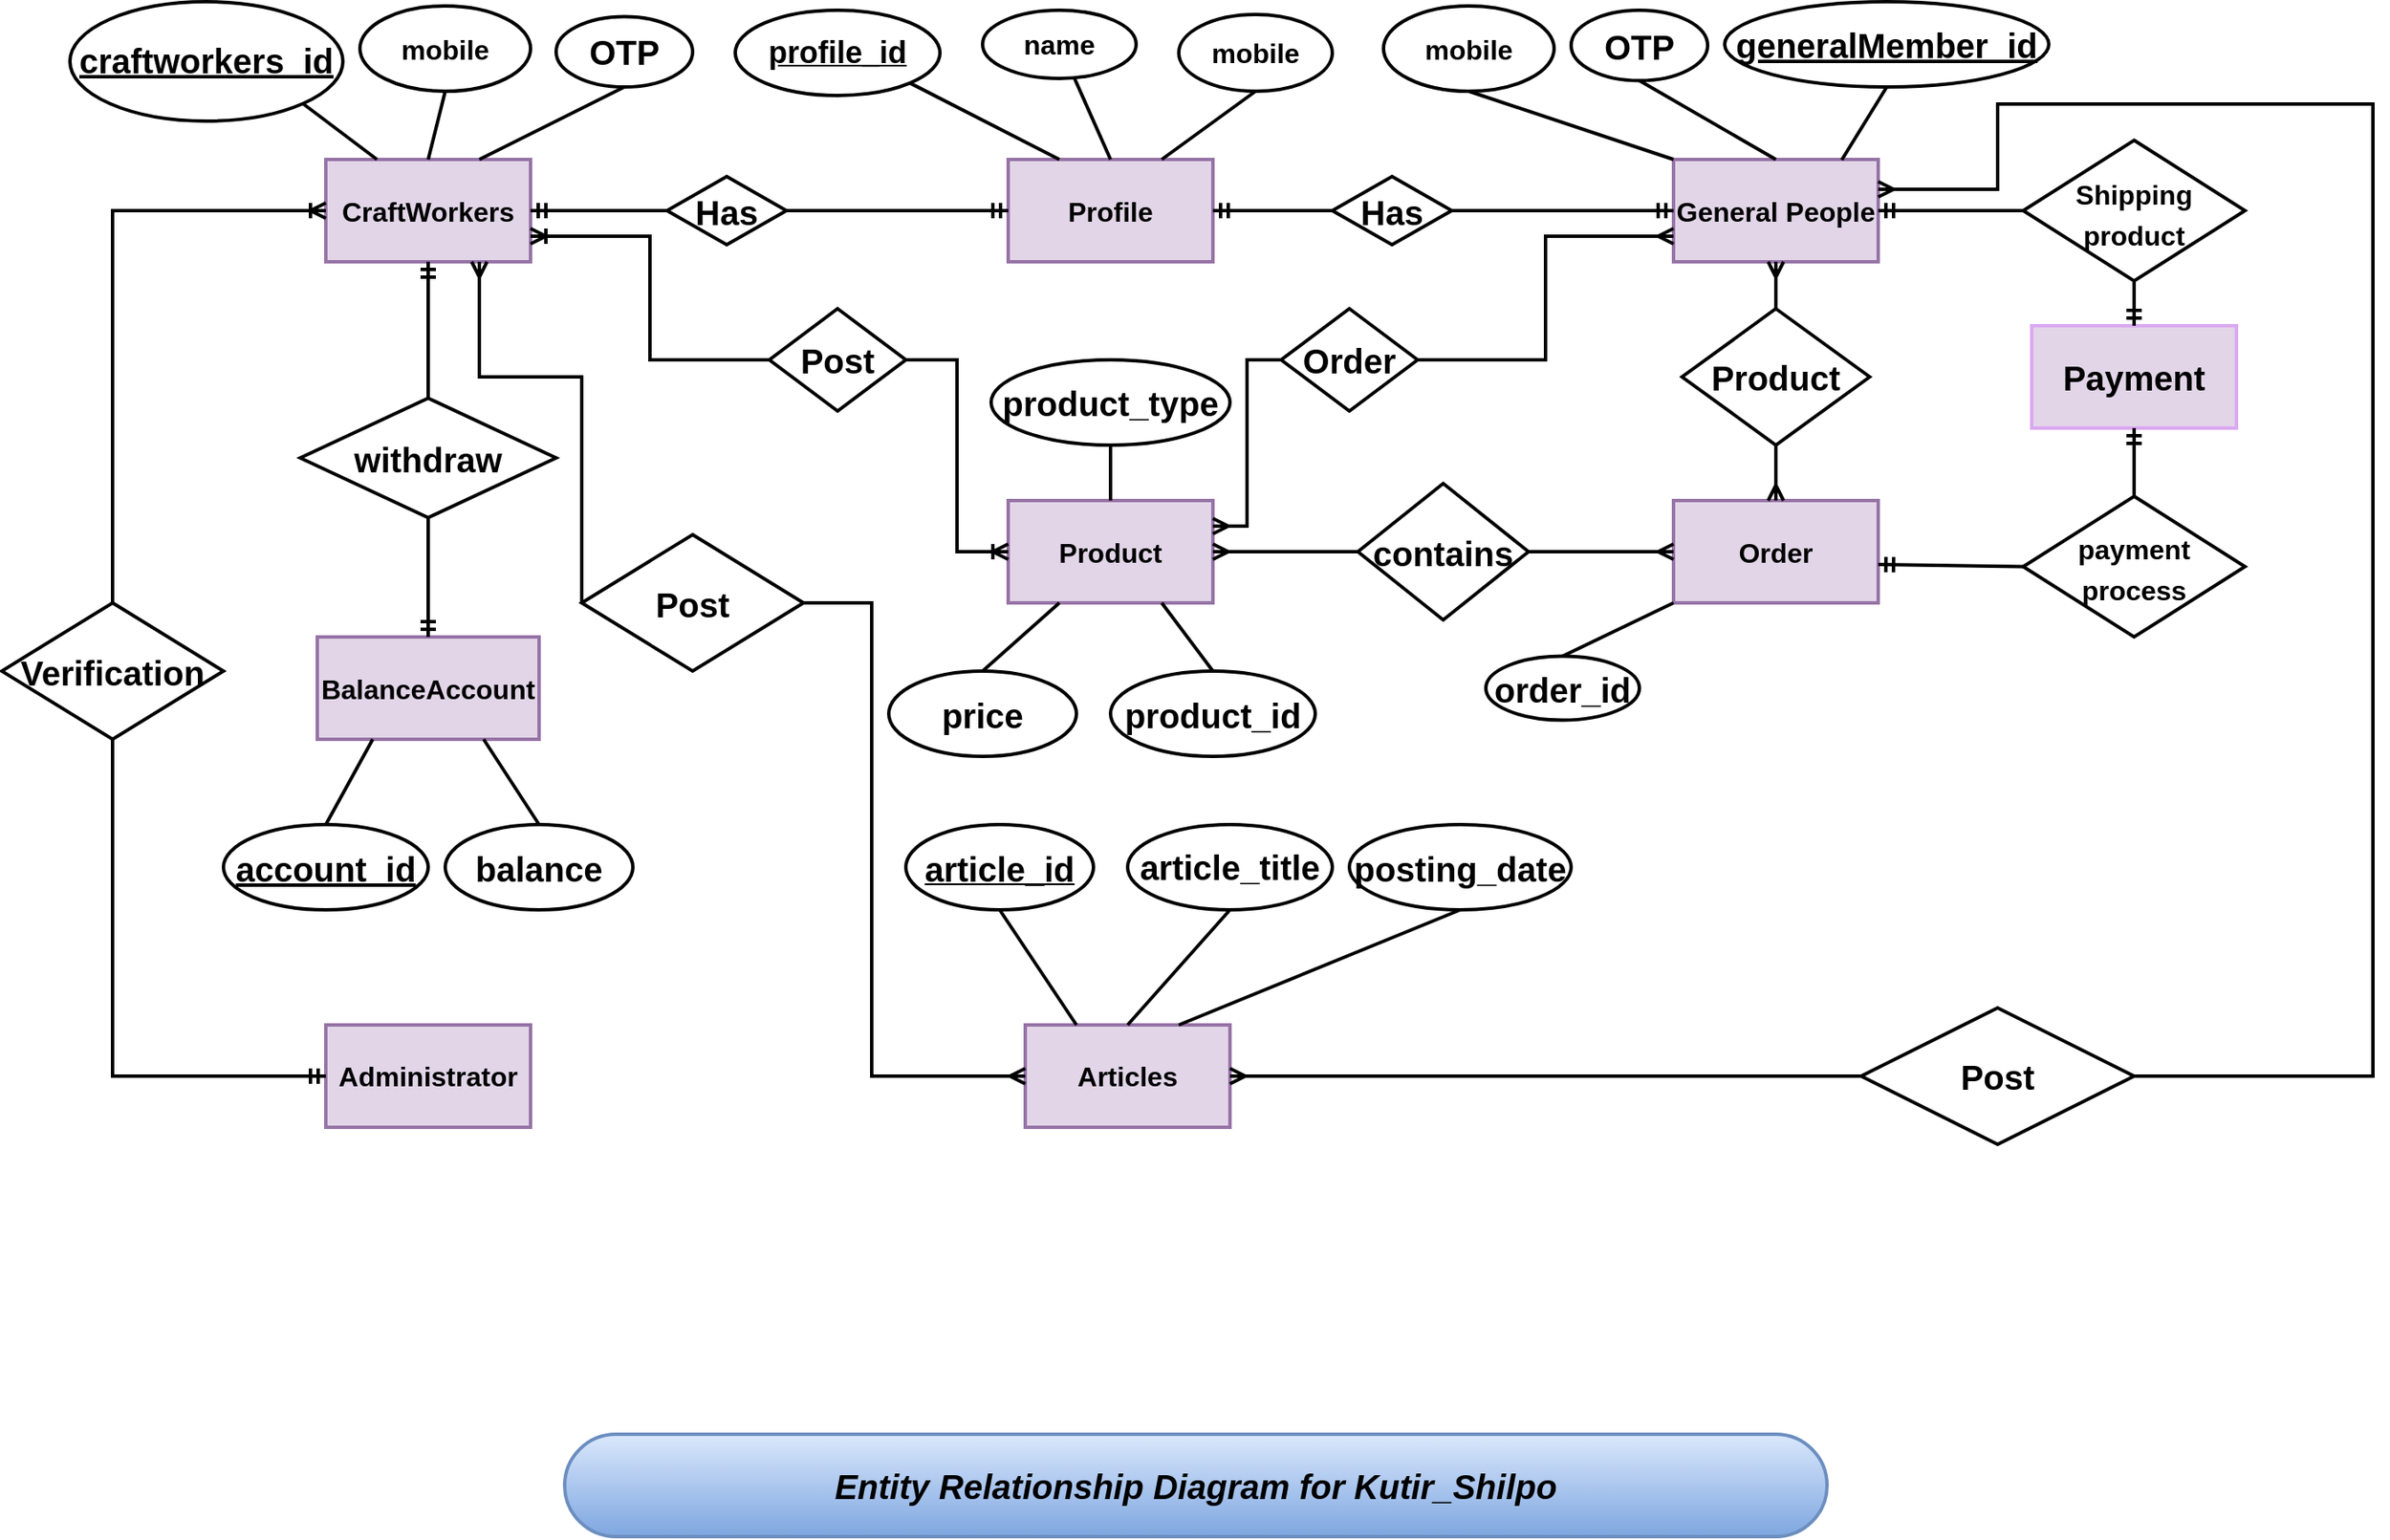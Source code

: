 <mxfile version="17.4.5" type="github">
  <diagram id="XiBJQZjM-zaAcR11aCcq" name="Page-1">
    <mxGraphModel dx="1730" dy="1153" grid="1" gridSize="10" guides="1" tooltips="1" connect="1" arrows="1" fold="1" page="1" pageScale="1" pageWidth="1700" pageHeight="1100" math="0" shadow="0">
      <root>
        <mxCell id="0" />
        <mxCell id="1" parent="0" />
        <mxCell id="1zGQ5D4SVl0kbezDFKv9-1" value="&lt;b&gt;&lt;font style=&quot;font-size: 16px&quot;&gt;CraftWorkers&lt;/font&gt;&lt;/b&gt;" style="rounded=0;whiteSpace=wrap;html=1;strokeWidth=2;fillColor=#e1d5e7;strokeColor=#9673a6;" parent="1" vertex="1">
          <mxGeometry x="340" y="262.5" width="120" height="60" as="geometry" />
        </mxCell>
        <mxCell id="1zGQ5D4SVl0kbezDFKv9-2" value="&lt;font style=&quot;font-size: 16px&quot;&gt;&lt;b&gt;&lt;font style=&quot;font-size: 16px&quot;&gt;Profile&lt;/font&gt;&lt;/b&gt;&lt;/font&gt;" style="rounded=0;whiteSpace=wrap;html=1;fontSize=16;strokeWidth=2;fillColor=#e1d5e7;strokeColor=#9673a6;" parent="1" vertex="1">
          <mxGeometry x="740" y="262.5" width="120" height="60" as="geometry" />
        </mxCell>
        <mxCell id="1zGQ5D4SVl0kbezDFKv9-3" value="&lt;b&gt;General People&lt;/b&gt;" style="rounded=0;whiteSpace=wrap;html=1;fontSize=16;strokeWidth=2;fillColor=#e1d5e7;strokeColor=#9673a6;" parent="1" vertex="1">
          <mxGeometry x="1130" y="262.5" width="120" height="60" as="geometry" />
        </mxCell>
        <mxCell id="1zGQ5D4SVl0kbezDFKv9-4" value="&lt;b&gt;Articles&lt;/b&gt;" style="rounded=0;whiteSpace=wrap;html=1;fontSize=16;strokeWidth=2;fillColor=#e1d5e7;strokeColor=#9673a6;" parent="1" vertex="1">
          <mxGeometry x="750" y="770" width="120" height="60" as="geometry" />
        </mxCell>
        <mxCell id="1zGQ5D4SVl0kbezDFKv9-5" value="&lt;b&gt;Product&lt;/b&gt;" style="rounded=0;whiteSpace=wrap;html=1;fontSize=16;strokeWidth=2;fillColor=#e1d5e7;strokeColor=#9673a6;" parent="1" vertex="1">
          <mxGeometry x="740" y="462.5" width="120" height="60" as="geometry" />
        </mxCell>
        <mxCell id="1zGQ5D4SVl0kbezDFKv9-6" value="&lt;b&gt;BalanceAccount&lt;/b&gt;" style="rounded=0;whiteSpace=wrap;html=1;fontSize=16;strokeWidth=2;fillColor=#e1d5e7;strokeColor=#9673a6;" parent="1" vertex="1">
          <mxGeometry x="335" y="542.5" width="130" height="60" as="geometry" />
        </mxCell>
        <mxCell id="1zGQ5D4SVl0kbezDFKv9-7" value="&lt;b&gt;Order&lt;/b&gt;" style="rounded=0;whiteSpace=wrap;html=1;fontSize=16;strokeWidth=2;fillColor=#e1d5e7;strokeColor=#9673a6;" parent="1" vertex="1">
          <mxGeometry x="1130" y="462.5" width="120" height="60" as="geometry" />
        </mxCell>
        <mxCell id="9IpEyqhvjyuEZdurMeZ2-1" value="&lt;b&gt;Administrator&lt;/b&gt;" style="rounded=0;whiteSpace=wrap;html=1;fontSize=16;strokeWidth=2;fillColor=#e1d5e7;strokeColor=#9673a6;" vertex="1" parent="1">
          <mxGeometry x="340" y="770" width="120" height="60" as="geometry" />
        </mxCell>
        <mxCell id="9IpEyqhvjyuEZdurMeZ2-2" value="&lt;b&gt;name&lt;/b&gt;" style="ellipse;whiteSpace=wrap;html=1;fontSize=16;strokeWidth=2;" vertex="1" parent="1">
          <mxGeometry x="725" y="175" width="90" height="40" as="geometry" />
        </mxCell>
        <mxCell id="9IpEyqhvjyuEZdurMeZ2-3" value="&lt;b&gt;mobile&lt;/b&gt;" style="ellipse;whiteSpace=wrap;html=1;fontSize=16;strokeWidth=2;" vertex="1" parent="1">
          <mxGeometry x="840" y="177.5" width="90" height="45" as="geometry" />
        </mxCell>
        <mxCell id="9IpEyqhvjyuEZdurMeZ2-4" value="&lt;font style=&quot;font-size: 18px&quot;&gt;&lt;u&gt;&lt;b&gt;profile_id&lt;/b&gt;&lt;/u&gt;&lt;/font&gt;" style="ellipse;whiteSpace=wrap;html=1;fontSize=16;strokeWidth=2;" vertex="1" parent="1">
          <mxGeometry x="580" y="175" width="120" height="50" as="geometry" />
        </mxCell>
        <mxCell id="9IpEyqhvjyuEZdurMeZ2-5" value="" style="endArrow=none;html=1;rounded=0;fontSize=18;exitX=0.25;exitY=0;exitDx=0;exitDy=0;entryX=1;entryY=1;entryDx=0;entryDy=0;strokeWidth=2;" edge="1" parent="1" source="1zGQ5D4SVl0kbezDFKv9-2" target="9IpEyqhvjyuEZdurMeZ2-4">
          <mxGeometry width="50" height="50" relative="1" as="geometry">
            <mxPoint x="710" y="512.5" as="sourcePoint" />
            <mxPoint x="760" y="462.5" as="targetPoint" />
          </mxGeometry>
        </mxCell>
        <mxCell id="9IpEyqhvjyuEZdurMeZ2-6" value="" style="endArrow=none;html=1;rounded=0;fontSize=18;exitX=0.5;exitY=0;exitDx=0;exitDy=0;strokeWidth=2;" edge="1" parent="1" source="1zGQ5D4SVl0kbezDFKv9-2" target="9IpEyqhvjyuEZdurMeZ2-2">
          <mxGeometry width="50" height="50" relative="1" as="geometry">
            <mxPoint x="710" y="512.5" as="sourcePoint" />
            <mxPoint x="760" y="462.5" as="targetPoint" />
          </mxGeometry>
        </mxCell>
        <mxCell id="9IpEyqhvjyuEZdurMeZ2-7" value="" style="endArrow=none;html=1;rounded=0;fontSize=18;entryX=0.5;entryY=1;entryDx=0;entryDy=0;exitX=0.75;exitY=0;exitDx=0;exitDy=0;strokeWidth=2;" edge="1" parent="1" source="1zGQ5D4SVl0kbezDFKv9-2" target="9IpEyqhvjyuEZdurMeZ2-3">
          <mxGeometry width="50" height="50" relative="1" as="geometry">
            <mxPoint x="710" y="512.5" as="sourcePoint" />
            <mxPoint x="760" y="462.5" as="targetPoint" />
          </mxGeometry>
        </mxCell>
        <mxCell id="9IpEyqhvjyuEZdurMeZ2-8" value="&lt;font style=&quot;font-size: 20px&quot;&gt;&lt;u&gt;&lt;b&gt;craftworkers_id&lt;/b&gt;&lt;/u&gt;&lt;/font&gt;" style="ellipse;whiteSpace=wrap;html=1;fontSize=18;strokeWidth=2;" vertex="1" parent="1">
          <mxGeometry x="190" y="170" width="160" height="70" as="geometry" />
        </mxCell>
        <mxCell id="9IpEyqhvjyuEZdurMeZ2-9" value="&lt;b&gt;mobile&lt;/b&gt;" style="ellipse;whiteSpace=wrap;html=1;fontSize=16;strokeWidth=2;" vertex="1" parent="1">
          <mxGeometry x="360" y="172.5" width="100" height="50" as="geometry" />
        </mxCell>
        <mxCell id="9IpEyqhvjyuEZdurMeZ2-11" value="" style="endArrow=none;html=1;rounded=0;fontSize=19;exitX=1;exitY=1;exitDx=0;exitDy=0;entryX=0.25;entryY=0;entryDx=0;entryDy=0;strokeWidth=2;" edge="1" parent="1" source="9IpEyqhvjyuEZdurMeZ2-8" target="1zGQ5D4SVl0kbezDFKv9-1">
          <mxGeometry width="50" height="50" relative="1" as="geometry">
            <mxPoint x="470" y="342.5" as="sourcePoint" />
            <mxPoint x="520" y="292.5" as="targetPoint" />
          </mxGeometry>
        </mxCell>
        <mxCell id="9IpEyqhvjyuEZdurMeZ2-12" value="" style="endArrow=none;html=1;rounded=0;fontSize=19;entryX=0.5;entryY=1;entryDx=0;entryDy=0;exitX=0.5;exitY=0;exitDx=0;exitDy=0;strokeWidth=2;" edge="1" parent="1" source="1zGQ5D4SVl0kbezDFKv9-1" target="9IpEyqhvjyuEZdurMeZ2-9">
          <mxGeometry width="50" height="50" relative="1" as="geometry">
            <mxPoint x="470" y="342.5" as="sourcePoint" />
            <mxPoint x="520" y="292.5" as="targetPoint" />
          </mxGeometry>
        </mxCell>
        <mxCell id="9IpEyqhvjyuEZdurMeZ2-13" value="&lt;u&gt;&lt;b&gt;generalMember_id&lt;/b&gt;&lt;/u&gt;" style="ellipse;whiteSpace=wrap;html=1;fontSize=20;strokeWidth=2;" vertex="1" parent="1">
          <mxGeometry x="1160" y="170" width="190" height="50" as="geometry" />
        </mxCell>
        <mxCell id="9IpEyqhvjyuEZdurMeZ2-14" value="" style="endArrow=none;html=1;rounded=0;fontSize=20;entryX=0.822;entryY=0.004;entryDx=0;entryDy=0;exitX=0.5;exitY=1;exitDx=0;exitDy=0;strokeWidth=2;entryPerimeter=0;" edge="1" parent="1" source="9IpEyqhvjyuEZdurMeZ2-13" target="1zGQ5D4SVl0kbezDFKv9-3">
          <mxGeometry width="50" height="50" relative="1" as="geometry">
            <mxPoint x="370" y="362.5" as="sourcePoint" />
            <mxPoint x="420" y="312.5" as="targetPoint" />
          </mxGeometry>
        </mxCell>
        <mxCell id="9IpEyqhvjyuEZdurMeZ2-15" value="&lt;b&gt;mobile&lt;/b&gt;" style="ellipse;whiteSpace=wrap;html=1;fontSize=16;strokeWidth=2;" vertex="1" parent="1">
          <mxGeometry x="960" y="172.5" width="100" height="50" as="geometry" />
        </mxCell>
        <mxCell id="9IpEyqhvjyuEZdurMeZ2-16" value="" style="endArrow=none;html=1;rounded=0;fontSize=20;exitX=0.5;exitY=1;exitDx=0;exitDy=0;entryX=0;entryY=0;entryDx=0;entryDy=0;strokeWidth=2;" edge="1" parent="1" source="9IpEyqhvjyuEZdurMeZ2-15" target="1zGQ5D4SVl0kbezDFKv9-3">
          <mxGeometry width="50" height="50" relative="1" as="geometry">
            <mxPoint x="370" y="362.5" as="sourcePoint" />
            <mxPoint x="420" y="312.5" as="targetPoint" />
          </mxGeometry>
        </mxCell>
        <mxCell id="9IpEyqhvjyuEZdurMeZ2-25" value="&lt;u&gt;&lt;b&gt;account_id&lt;/b&gt;&lt;/u&gt;" style="ellipse;whiteSpace=wrap;html=1;fontSize=20;strokeWidth=2;" vertex="1" parent="1">
          <mxGeometry x="280" y="652.5" width="120" height="50" as="geometry" />
        </mxCell>
        <mxCell id="9IpEyqhvjyuEZdurMeZ2-26" value="&lt;b&gt;balance&lt;/b&gt;" style="ellipse;whiteSpace=wrap;html=1;fontSize=20;strokeWidth=2;" vertex="1" parent="1">
          <mxGeometry x="410" y="652.5" width="110" height="50" as="geometry" />
        </mxCell>
        <mxCell id="9IpEyqhvjyuEZdurMeZ2-27" value="" style="endArrow=none;html=1;rounded=0;fontSize=20;entryX=0.25;entryY=1;entryDx=0;entryDy=0;exitX=0.5;exitY=0;exitDx=0;exitDy=0;strokeWidth=2;" edge="1" parent="1" source="9IpEyqhvjyuEZdurMeZ2-25" target="1zGQ5D4SVl0kbezDFKv9-6">
          <mxGeometry width="50" height="50" relative="1" as="geometry">
            <mxPoint x="570" y="562.5" as="sourcePoint" />
            <mxPoint x="620" y="512.5" as="targetPoint" />
          </mxGeometry>
        </mxCell>
        <mxCell id="9IpEyqhvjyuEZdurMeZ2-28" value="" style="endArrow=none;html=1;rounded=0;fontSize=20;entryX=0.75;entryY=1;entryDx=0;entryDy=0;exitX=0.5;exitY=0;exitDx=0;exitDy=0;strokeWidth=2;" edge="1" parent="1" source="9IpEyqhvjyuEZdurMeZ2-26" target="1zGQ5D4SVl0kbezDFKv9-6">
          <mxGeometry width="50" height="50" relative="1" as="geometry">
            <mxPoint x="570" y="562.5" as="sourcePoint" />
            <mxPoint x="620" y="512.5" as="targetPoint" />
          </mxGeometry>
        </mxCell>
        <mxCell id="9IpEyqhvjyuEZdurMeZ2-30" value="" style="edgeStyle=entityRelationEdgeStyle;fontSize=12;html=1;endArrow=ERmandOne;startArrow=none;rounded=0;exitX=1;exitY=0.5;exitDx=0;exitDy=0;entryX=0;entryY=0.5;entryDx=0;entryDy=0;strokeWidth=2;" edge="1" parent="1" source="9IpEyqhvjyuEZdurMeZ2-17" target="1zGQ5D4SVl0kbezDFKv9-2">
          <mxGeometry width="100" height="100" relative="1" as="geometry">
            <mxPoint x="540" y="582.5" as="sourcePoint" />
            <mxPoint x="640" y="482.5" as="targetPoint" />
          </mxGeometry>
        </mxCell>
        <mxCell id="9IpEyqhvjyuEZdurMeZ2-17" value="&lt;b&gt;Has&lt;/b&gt;" style="rhombus;whiteSpace=wrap;html=1;fontSize=20;strokeWidth=2;" vertex="1" parent="1">
          <mxGeometry x="540" y="272.5" width="70" height="40" as="geometry" />
        </mxCell>
        <mxCell id="9IpEyqhvjyuEZdurMeZ2-32" value="" style="edgeStyle=entityRelationEdgeStyle;fontSize=12;html=1;endArrow=none;startArrow=ERmandOne;rounded=0;exitX=1;exitY=0.5;exitDx=0;exitDy=0;entryX=0;entryY=0.5;entryDx=0;entryDy=0;strokeWidth=2;" edge="1" parent="1" source="1zGQ5D4SVl0kbezDFKv9-1" target="9IpEyqhvjyuEZdurMeZ2-17">
          <mxGeometry width="100" height="100" relative="1" as="geometry">
            <mxPoint x="460" y="292.5" as="sourcePoint" />
            <mxPoint x="680" y="292.5" as="targetPoint" />
          </mxGeometry>
        </mxCell>
        <mxCell id="9IpEyqhvjyuEZdurMeZ2-33" value="" style="edgeStyle=entityRelationEdgeStyle;fontSize=12;html=1;endArrow=ERmandOne;startArrow=none;rounded=0;exitX=1;exitY=0.5;exitDx=0;exitDy=0;entryX=0;entryY=0.5;entryDx=0;entryDy=0;strokeWidth=2;" edge="1" parent="1" source="9IpEyqhvjyuEZdurMeZ2-18" target="1zGQ5D4SVl0kbezDFKv9-3">
          <mxGeometry width="100" height="100" relative="1" as="geometry">
            <mxPoint x="540" y="582.5" as="sourcePoint" />
            <mxPoint x="640" y="482.5" as="targetPoint" />
          </mxGeometry>
        </mxCell>
        <mxCell id="9IpEyqhvjyuEZdurMeZ2-18" value="&lt;b&gt;Has&lt;/b&gt;" style="rhombus;whiteSpace=wrap;html=1;fontSize=20;strokeWidth=2;" vertex="1" parent="1">
          <mxGeometry x="930" y="272.5" width="70" height="40" as="geometry" />
        </mxCell>
        <mxCell id="9IpEyqhvjyuEZdurMeZ2-34" value="" style="edgeStyle=entityRelationEdgeStyle;fontSize=12;html=1;endArrow=none;startArrow=ERmandOne;rounded=0;exitX=1;exitY=0.5;exitDx=0;exitDy=0;entryX=0;entryY=0.5;entryDx=0;entryDy=0;strokeWidth=2;" edge="1" parent="1" source="1zGQ5D4SVl0kbezDFKv9-2" target="9IpEyqhvjyuEZdurMeZ2-18">
          <mxGeometry width="100" height="100" relative="1" as="geometry">
            <mxPoint x="800" y="292.5" as="sourcePoint" />
            <mxPoint x="1050" y="292.5" as="targetPoint" />
          </mxGeometry>
        </mxCell>
        <mxCell id="9IpEyqhvjyuEZdurMeZ2-35" value="" style="fontSize=12;html=1;endArrow=ERmandOne;startArrow=none;rounded=0;entryX=0.5;entryY=1;entryDx=0;entryDy=0;exitX=0.5;exitY=0;exitDx=0;exitDy=0;strokeWidth=2;" edge="1" parent="1" source="9IpEyqhvjyuEZdurMeZ2-29" target="1zGQ5D4SVl0kbezDFKv9-1">
          <mxGeometry width="100" height="100" relative="1" as="geometry">
            <mxPoint x="570" y="572.5" as="sourcePoint" />
            <mxPoint x="600" y="392.5" as="targetPoint" />
          </mxGeometry>
        </mxCell>
        <mxCell id="9IpEyqhvjyuEZdurMeZ2-29" value="&lt;b&gt;withdraw&lt;/b&gt;" style="rhombus;whiteSpace=wrap;html=1;fontSize=20;strokeWidth=2;" vertex="1" parent="1">
          <mxGeometry x="325" y="402.5" width="150" height="70" as="geometry" />
        </mxCell>
        <mxCell id="9IpEyqhvjyuEZdurMeZ2-37" value="" style="fontSize=12;html=1;endArrow=none;startArrow=ERmandOne;rounded=0;entryX=0.5;entryY=1;entryDx=0;entryDy=0;exitX=0.5;exitY=0;exitDx=0;exitDy=0;strokeWidth=2;" edge="1" parent="1" source="1zGQ5D4SVl0kbezDFKv9-6" target="9IpEyqhvjyuEZdurMeZ2-29">
          <mxGeometry width="100" height="100" relative="1" as="geometry">
            <mxPoint x="400" y="462.5" as="sourcePoint" />
            <mxPoint x="400" y="322.5" as="targetPoint" />
          </mxGeometry>
        </mxCell>
        <mxCell id="9IpEyqhvjyuEZdurMeZ2-38" value="&lt;b&gt;product_id&lt;/b&gt;" style="ellipse;whiteSpace=wrap;html=1;fontSize=20;strokeWidth=2;" vertex="1" parent="1">
          <mxGeometry x="800" y="562.5" width="120" height="50" as="geometry" />
        </mxCell>
        <mxCell id="9IpEyqhvjyuEZdurMeZ2-39" value="&lt;b&gt;product_type&lt;/b&gt;" style="ellipse;whiteSpace=wrap;html=1;fontSize=20;strokeWidth=2;" vertex="1" parent="1">
          <mxGeometry x="730" y="380" width="140" height="50" as="geometry" />
        </mxCell>
        <mxCell id="9IpEyqhvjyuEZdurMeZ2-41" value="" style="endArrow=none;html=1;rounded=0;fontSize=20;strokeWidth=2;entryX=0.5;entryY=1;entryDx=0;entryDy=0;exitX=0.5;exitY=0;exitDx=0;exitDy=0;" edge="1" parent="1" source="1zGQ5D4SVl0kbezDFKv9-5" target="9IpEyqhvjyuEZdurMeZ2-39">
          <mxGeometry width="50" height="50" relative="1" as="geometry">
            <mxPoint x="620" y="462.5" as="sourcePoint" />
            <mxPoint x="670" y="412.5" as="targetPoint" />
          </mxGeometry>
        </mxCell>
        <mxCell id="9IpEyqhvjyuEZdurMeZ2-43" value="" style="endArrow=none;html=1;rounded=0;fontSize=20;strokeWidth=2;exitX=0.5;exitY=0;exitDx=0;exitDy=0;entryX=0.75;entryY=1;entryDx=0;entryDy=0;" edge="1" parent="1" source="9IpEyqhvjyuEZdurMeZ2-38" target="1zGQ5D4SVl0kbezDFKv9-5">
          <mxGeometry width="50" height="50" relative="1" as="geometry">
            <mxPoint x="780" y="602.5" as="sourcePoint" />
            <mxPoint x="830" y="552.5" as="targetPoint" />
          </mxGeometry>
        </mxCell>
        <mxCell id="9IpEyqhvjyuEZdurMeZ2-52" value="" style="edgeStyle=orthogonalEdgeStyle;fontSize=12;html=1;endArrow=ERoneToMany;startArrow=none;rounded=0;strokeWidth=2;entryX=1;entryY=0.75;entryDx=0;entryDy=0;exitX=0;exitY=0.5;exitDx=0;exitDy=0;" edge="1" parent="1" source="9IpEyqhvjyuEZdurMeZ2-49" target="1zGQ5D4SVl0kbezDFKv9-1">
          <mxGeometry width="100" height="100" relative="1" as="geometry">
            <mxPoint x="790" y="582.5" as="sourcePoint" />
            <mxPoint x="890" y="482.5" as="targetPoint" />
          </mxGeometry>
        </mxCell>
        <mxCell id="9IpEyqhvjyuEZdurMeZ2-49" value="&lt;b&gt;Post&lt;/b&gt;" style="rhombus;whiteSpace=wrap;html=1;fontSize=20;strokeWidth=2;" vertex="1" parent="1">
          <mxGeometry x="600" y="350" width="80" height="60" as="geometry" />
        </mxCell>
        <mxCell id="9IpEyqhvjyuEZdurMeZ2-53" value="" style="edgeStyle=orthogonalEdgeStyle;fontSize=12;html=1;endArrow=none;startArrow=ERoneToMany;rounded=0;strokeWidth=2;entryX=1;entryY=0.5;entryDx=0;entryDy=0;exitX=0;exitY=0.5;exitDx=0;exitDy=0;" edge="1" parent="1" source="1zGQ5D4SVl0kbezDFKv9-5" target="9IpEyqhvjyuEZdurMeZ2-49">
          <mxGeometry width="100" height="100" relative="1" as="geometry">
            <mxPoint x="740" y="552.5" as="sourcePoint" />
            <mxPoint x="460" y="307.5" as="targetPoint" />
          </mxGeometry>
        </mxCell>
        <mxCell id="9IpEyqhvjyuEZdurMeZ2-54" value="&lt;b&gt;price&lt;/b&gt;" style="ellipse;whiteSpace=wrap;html=1;fontSize=20;strokeWidth=2;" vertex="1" parent="1">
          <mxGeometry x="670" y="562.5" width="110" height="50" as="geometry" />
        </mxCell>
        <mxCell id="9IpEyqhvjyuEZdurMeZ2-55" value="" style="endArrow=none;html=1;rounded=0;fontSize=20;strokeWidth=2;entryX=0.25;entryY=1;entryDx=0;entryDy=0;exitX=0.5;exitY=0;exitDx=0;exitDy=0;" edge="1" parent="1" source="9IpEyqhvjyuEZdurMeZ2-54" target="1zGQ5D4SVl0kbezDFKv9-5">
          <mxGeometry width="50" height="50" relative="1" as="geometry">
            <mxPoint x="820" y="562.5" as="sourcePoint" />
            <mxPoint x="870" y="512.5" as="targetPoint" />
          </mxGeometry>
        </mxCell>
        <mxCell id="9IpEyqhvjyuEZdurMeZ2-60" value="" style="edgeStyle=orthogonalEdgeStyle;fontSize=12;html=1;endArrow=ERmany;startArrow=none;rounded=0;strokeWidth=2;exitX=1;exitY=0.5;exitDx=0;exitDy=0;entryX=0;entryY=0.75;entryDx=0;entryDy=0;" edge="1" parent="1" source="9IpEyqhvjyuEZdurMeZ2-57" target="1zGQ5D4SVl0kbezDFKv9-3">
          <mxGeometry width="100" height="100" relative="1" as="geometry">
            <mxPoint x="680" y="542.5" as="sourcePoint" />
            <mxPoint x="780" y="442.5" as="targetPoint" />
          </mxGeometry>
        </mxCell>
        <mxCell id="9IpEyqhvjyuEZdurMeZ2-57" value="&lt;b&gt;Order&lt;/b&gt;" style="rhombus;whiteSpace=wrap;html=1;fontSize=20;strokeWidth=2;" vertex="1" parent="1">
          <mxGeometry x="900" y="350" width="80" height="60" as="geometry" />
        </mxCell>
        <mxCell id="9IpEyqhvjyuEZdurMeZ2-62" value="" style="edgeStyle=orthogonalEdgeStyle;fontSize=12;html=1;endArrow=none;startArrow=ERmany;rounded=0;strokeWidth=2;exitX=1;exitY=0.25;exitDx=0;exitDy=0;entryX=0;entryY=0.5;entryDx=0;entryDy=0;" edge="1" parent="1" source="1zGQ5D4SVl0kbezDFKv9-5" target="9IpEyqhvjyuEZdurMeZ2-57">
          <mxGeometry width="100" height="100" relative="1" as="geometry">
            <mxPoint x="860" y="552.5" as="sourcePoint" />
            <mxPoint x="950" y="432.5" as="targetPoint" />
          </mxGeometry>
        </mxCell>
        <mxCell id="9IpEyqhvjyuEZdurMeZ2-63" value="" style="fontSize=12;html=1;endArrow=ERoneToMany;startArrow=none;rounded=0;strokeWidth=2;exitX=0.5;exitY=0;exitDx=0;exitDy=0;entryX=0;entryY=0.5;entryDx=0;entryDy=0;edgeStyle=orthogonalEdgeStyle;" edge="1" parent="1" source="9IpEyqhvjyuEZdurMeZ2-64" target="1zGQ5D4SVl0kbezDFKv9-1">
          <mxGeometry width="100" height="100" relative="1" as="geometry">
            <mxPoint x="600" y="702.5" as="sourcePoint" />
            <mxPoint x="290" y="402.5" as="targetPoint" />
          </mxGeometry>
        </mxCell>
        <mxCell id="9IpEyqhvjyuEZdurMeZ2-64" value="&lt;b&gt;Verification&lt;/b&gt;" style="rhombus;whiteSpace=wrap;html=1;fontSize=20;strokeWidth=2;" vertex="1" parent="1">
          <mxGeometry x="150" y="522.5" width="130" height="80" as="geometry" />
        </mxCell>
        <mxCell id="9IpEyqhvjyuEZdurMeZ2-65" value="" style="fontSize=12;html=1;endArrow=none;startArrow=ERmandOne;rounded=0;strokeWidth=2;exitX=0;exitY=0.5;exitDx=0;exitDy=0;entryX=0.5;entryY=1;entryDx=0;entryDy=0;edgeStyle=orthogonalEdgeStyle;" edge="1" parent="1" source="9IpEyqhvjyuEZdurMeZ2-1" target="9IpEyqhvjyuEZdurMeZ2-64">
          <mxGeometry width="100" height="100" relative="1" as="geometry">
            <mxPoint x="340" y="832.5" as="sourcePoint" />
            <mxPoint x="230" y="622.5" as="targetPoint" />
          </mxGeometry>
        </mxCell>
        <mxCell id="9IpEyqhvjyuEZdurMeZ2-70" value="" style="fontSize=12;html=1;endArrow=ERmany;startArrow=none;rounded=0;strokeWidth=2;entryX=0.5;entryY=1;entryDx=0;entryDy=0;exitX=0.5;exitY=0;exitDx=0;exitDy=0;" edge="1" parent="1" source="9IpEyqhvjyuEZdurMeZ2-74" target="1zGQ5D4SVl0kbezDFKv9-3">
          <mxGeometry width="100" height="100" relative="1" as="geometry">
            <mxPoint x="990" y="390" as="sourcePoint" />
            <mxPoint x="1090" y="290" as="targetPoint" />
          </mxGeometry>
        </mxCell>
        <mxCell id="9IpEyqhvjyuEZdurMeZ2-74" value="&lt;b&gt;Product&lt;/b&gt;" style="rhombus;whiteSpace=wrap;html=1;fontSize=20;strokeWidth=2;" vertex="1" parent="1">
          <mxGeometry x="1135" y="350" width="110" height="80" as="geometry" />
        </mxCell>
        <mxCell id="9IpEyqhvjyuEZdurMeZ2-75" value="" style="fontSize=12;html=1;endArrow=none;startArrow=ERmany;rounded=0;strokeWidth=2;entryX=0.5;entryY=1;entryDx=0;entryDy=0;exitX=0.5;exitY=0;exitDx=0;exitDy=0;" edge="1" parent="1" source="1zGQ5D4SVl0kbezDFKv9-7" target="9IpEyqhvjyuEZdurMeZ2-74">
          <mxGeometry width="100" height="100" relative="1" as="geometry">
            <mxPoint x="1190.0" y="490.0" as="sourcePoint" />
            <mxPoint x="1190.0" y="322.5" as="targetPoint" />
          </mxGeometry>
        </mxCell>
        <mxCell id="9IpEyqhvjyuEZdurMeZ2-76" value="&lt;b&gt;order_id&lt;/b&gt;" style="ellipse;whiteSpace=wrap;html=1;fontSize=20;strokeWidth=2;" vertex="1" parent="1">
          <mxGeometry x="1020" y="553.75" width="90" height="37.5" as="geometry" />
        </mxCell>
        <mxCell id="9IpEyqhvjyuEZdurMeZ2-77" value="" style="endArrow=none;html=1;rounded=0;fontSize=20;strokeWidth=2;exitX=0;exitY=1;exitDx=0;exitDy=0;entryX=0.5;entryY=0;entryDx=0;entryDy=0;" edge="1" parent="1" source="1zGQ5D4SVl0kbezDFKv9-7" target="9IpEyqhvjyuEZdurMeZ2-76">
          <mxGeometry width="50" height="50" relative="1" as="geometry">
            <mxPoint x="1090" y="550" as="sourcePoint" />
            <mxPoint x="1065" y="560" as="targetPoint" />
          </mxGeometry>
        </mxCell>
        <mxCell id="9IpEyqhvjyuEZdurMeZ2-78" value="" style="fontSize=12;html=1;endArrow=ERmany;startArrow=none;rounded=0;strokeWidth=2;exitX=1;exitY=0.5;exitDx=0;exitDy=0;entryX=0;entryY=0.5;entryDx=0;entryDy=0;" edge="1" parent="1" source="9IpEyqhvjyuEZdurMeZ2-79" target="1zGQ5D4SVl0kbezDFKv9-7">
          <mxGeometry width="100" height="100" relative="1" as="geometry">
            <mxPoint x="1000" y="540" as="sourcePoint" />
            <mxPoint x="1100" y="440" as="targetPoint" />
          </mxGeometry>
        </mxCell>
        <mxCell id="9IpEyqhvjyuEZdurMeZ2-79" value="&lt;b&gt;contains&lt;/b&gt;" style="rhombus;whiteSpace=wrap;html=1;fontSize=20;strokeWidth=2;" vertex="1" parent="1">
          <mxGeometry x="945" y="452.5" width="100" height="80" as="geometry" />
        </mxCell>
        <mxCell id="9IpEyqhvjyuEZdurMeZ2-80" value="" style="fontSize=12;html=1;endArrow=none;startArrow=ERmany;rounded=0;strokeWidth=2;exitX=1;exitY=0.5;exitDx=0;exitDy=0;entryX=0;entryY=0.5;entryDx=0;entryDy=0;" edge="1" parent="1" source="1zGQ5D4SVl0kbezDFKv9-5" target="9IpEyqhvjyuEZdurMeZ2-79">
          <mxGeometry width="100" height="100" relative="1" as="geometry">
            <mxPoint x="860" y="507.5" as="sourcePoint" />
            <mxPoint x="1130" y="520" as="targetPoint" />
          </mxGeometry>
        </mxCell>
        <mxCell id="9IpEyqhvjyuEZdurMeZ2-81" value="&lt;b&gt;Payment&lt;/b&gt;" style="rounded=0;whiteSpace=wrap;html=1;fontSize=20;strokeWidth=2;fillColor=#e1d5e7;strokeColor=#DBA8F2;" vertex="1" parent="1">
          <mxGeometry x="1340" y="360" width="120" height="60" as="geometry" />
        </mxCell>
        <mxCell id="9IpEyqhvjyuEZdurMeZ2-83" value="" style="fontSize=12;html=1;endArrow=ERmandOne;startArrow=none;rounded=0;strokeWidth=2;exitX=0.5;exitY=0;exitDx=0;exitDy=0;entryX=0.5;entryY=1;entryDx=0;entryDy=0;elbow=vertical;" edge="1" parent="1" source="9IpEyqhvjyuEZdurMeZ2-82" target="9IpEyqhvjyuEZdurMeZ2-81">
          <mxGeometry width="100" height="100" relative="1" as="geometry">
            <mxPoint x="1180" y="580" as="sourcePoint" />
            <mxPoint x="1280" y="480" as="targetPoint" />
          </mxGeometry>
        </mxCell>
        <mxCell id="9IpEyqhvjyuEZdurMeZ2-82" value="&lt;font style=&quot;font-size: 16px&quot;&gt;&lt;b&gt;payment process&lt;/b&gt;&lt;/font&gt;" style="rhombus;whiteSpace=wrap;html=1;fontSize=20;strokeWidth=2;" vertex="1" parent="1">
          <mxGeometry x="1335" y="460" width="130" height="82.5" as="geometry" />
        </mxCell>
        <mxCell id="9IpEyqhvjyuEZdurMeZ2-84" value="" style="fontSize=12;html=1;endArrow=none;startArrow=ERmandOne;rounded=0;strokeWidth=2;exitX=1;exitY=0.625;exitDx=0;exitDy=0;exitPerimeter=0;entryX=0;entryY=0.5;entryDx=0;entryDy=0;elbow=vertical;" edge="1" parent="1" source="1zGQ5D4SVl0kbezDFKv9-7" target="9IpEyqhvjyuEZdurMeZ2-82">
          <mxGeometry width="100" height="100" relative="1" as="geometry">
            <mxPoint x="1250" y="500.0" as="sourcePoint" />
            <mxPoint x="1450" y="420.0" as="targetPoint" />
          </mxGeometry>
        </mxCell>
        <mxCell id="9IpEyqhvjyuEZdurMeZ2-86" value="" style="fontSize=12;html=1;endArrow=ERmandOne;startArrow=none;rounded=0;strokeWidth=2;elbow=vertical;entryX=1;entryY=0.5;entryDx=0;entryDy=0;exitX=0;exitY=0.5;exitDx=0;exitDy=0;" edge="1" parent="1" source="9IpEyqhvjyuEZdurMeZ2-85" target="1zGQ5D4SVl0kbezDFKv9-3">
          <mxGeometry width="100" height="100" relative="1" as="geometry">
            <mxPoint x="1360" y="420" as="sourcePoint" />
            <mxPoint x="1460" y="320" as="targetPoint" />
          </mxGeometry>
        </mxCell>
        <mxCell id="9IpEyqhvjyuEZdurMeZ2-85" value="&lt;font style=&quot;font-size: 16px&quot;&gt;&lt;b&gt;&lt;font style=&quot;font-size: 16px&quot;&gt;Shipping product&lt;/font&gt;&lt;/b&gt;&lt;/font&gt;" style="rhombus;whiteSpace=wrap;html=1;fontSize=20;strokeWidth=2;" vertex="1" parent="1">
          <mxGeometry x="1335" y="251.25" width="130" height="82.5" as="geometry" />
        </mxCell>
        <mxCell id="9IpEyqhvjyuEZdurMeZ2-87" value="" style="fontSize=12;html=1;endArrow=none;startArrow=ERmandOne;rounded=0;strokeWidth=2;elbow=vertical;entryX=0.5;entryY=1;entryDx=0;entryDy=0;exitX=0.5;exitY=0;exitDx=0;exitDy=0;" edge="1" parent="1" source="9IpEyqhvjyuEZdurMeZ2-81" target="9IpEyqhvjyuEZdurMeZ2-85">
          <mxGeometry width="100" height="100" relative="1" as="geometry">
            <mxPoint x="1400" y="360" as="sourcePoint" />
            <mxPoint x="1250" y="292.5" as="targetPoint" />
          </mxGeometry>
        </mxCell>
        <mxCell id="9IpEyqhvjyuEZdurMeZ2-88" value="&lt;u&gt;&lt;font style=&quot;font-size: 20px&quot;&gt;&lt;b&gt;article_id&lt;/b&gt;&lt;/font&gt;&lt;/u&gt;" style="ellipse;whiteSpace=wrap;html=1;fontSize=16;strokeWidth=2;" vertex="1" parent="1">
          <mxGeometry x="680" y="652.5" width="110" height="50" as="geometry" />
        </mxCell>
        <mxCell id="9IpEyqhvjyuEZdurMeZ2-89" value="&lt;font style=&quot;font-size: 20px&quot;&gt;&lt;b&gt;article_title&lt;/b&gt;&lt;/font&gt;" style="ellipse;whiteSpace=wrap;html=1;fontSize=18;strokeWidth=2;" vertex="1" parent="1">
          <mxGeometry x="810" y="652.5" width="120" height="50" as="geometry" />
        </mxCell>
        <mxCell id="9IpEyqhvjyuEZdurMeZ2-90" value="&lt;b&gt;posting_date&lt;/b&gt;" style="ellipse;whiteSpace=wrap;html=1;fontSize=20;strokeWidth=2;" vertex="1" parent="1">
          <mxGeometry x="940" y="652.5" width="130" height="50" as="geometry" />
        </mxCell>
        <mxCell id="9IpEyqhvjyuEZdurMeZ2-91" value="" style="endArrow=none;html=1;rounded=0;fontSize=20;strokeWidth=2;elbow=vertical;entryX=0.5;entryY=1;entryDx=0;entryDy=0;exitX=0.5;exitY=0;exitDx=0;exitDy=0;" edge="1" parent="1" source="1zGQ5D4SVl0kbezDFKv9-4" target="9IpEyqhvjyuEZdurMeZ2-89">
          <mxGeometry width="50" height="50" relative="1" as="geometry">
            <mxPoint x="940" y="770" as="sourcePoint" />
            <mxPoint x="990" y="720" as="targetPoint" />
          </mxGeometry>
        </mxCell>
        <mxCell id="9IpEyqhvjyuEZdurMeZ2-92" value="" style="endArrow=none;html=1;rounded=0;fontSize=20;strokeWidth=2;elbow=vertical;entryX=0.5;entryY=1;entryDx=0;entryDy=0;exitX=0.25;exitY=0;exitDx=0;exitDy=0;" edge="1" parent="1" source="1zGQ5D4SVl0kbezDFKv9-4" target="9IpEyqhvjyuEZdurMeZ2-88">
          <mxGeometry width="50" height="50" relative="1" as="geometry">
            <mxPoint x="940" y="770" as="sourcePoint" />
            <mxPoint x="990" y="720" as="targetPoint" />
          </mxGeometry>
        </mxCell>
        <mxCell id="9IpEyqhvjyuEZdurMeZ2-93" value="" style="endArrow=none;html=1;rounded=0;fontSize=20;strokeWidth=2;elbow=vertical;exitX=0.75;exitY=0;exitDx=0;exitDy=0;entryX=0.5;entryY=1;entryDx=0;entryDy=0;" edge="1" parent="1" source="1zGQ5D4SVl0kbezDFKv9-4" target="9IpEyqhvjyuEZdurMeZ2-90">
          <mxGeometry width="50" height="50" relative="1" as="geometry">
            <mxPoint x="940" y="800" as="sourcePoint" />
            <mxPoint x="990" y="750" as="targetPoint" />
          </mxGeometry>
        </mxCell>
        <mxCell id="9IpEyqhvjyuEZdurMeZ2-94" value="" style="edgeStyle=elbowEdgeStyle;fontSize=12;html=1;endArrow=ERmany;startArrow=none;rounded=0;strokeWidth=2;exitX=0;exitY=0.5;exitDx=0;exitDy=0;entryX=0.75;entryY=1;entryDx=0;entryDy=0;elbow=vertical;" edge="1" parent="1" source="9IpEyqhvjyuEZdurMeZ2-96" target="1zGQ5D4SVl0kbezDFKv9-1">
          <mxGeometry width="100" height="100" relative="1" as="geometry">
            <mxPoint x="930" y="680" as="sourcePoint" />
            <mxPoint x="1030" y="580" as="targetPoint" />
            <Array as="points">
              <mxPoint x="470" y="390" />
            </Array>
          </mxGeometry>
        </mxCell>
        <mxCell id="9IpEyqhvjyuEZdurMeZ2-95" value="" style="edgeStyle=orthogonalEdgeStyle;fontSize=12;html=1;endArrow=ERmany;startArrow=none;rounded=0;strokeWidth=2;elbow=vertical;exitX=1;exitY=0.5;exitDx=0;exitDy=0;" edge="1" parent="1" source="9IpEyqhvjyuEZdurMeZ2-98" target="1zGQ5D4SVl0kbezDFKv9-3">
          <mxGeometry width="100" height="100" relative="1" as="geometry">
            <mxPoint x="930" y="470" as="sourcePoint" />
            <mxPoint x="1240" y="260" as="targetPoint" />
            <Array as="points">
              <mxPoint x="1540" y="800" />
              <mxPoint x="1540" y="230" />
              <mxPoint x="1320" y="230" />
              <mxPoint x="1320" y="280" />
            </Array>
          </mxGeometry>
        </mxCell>
        <mxCell id="9IpEyqhvjyuEZdurMeZ2-96" value="&lt;b&gt;Post&lt;/b&gt;" style="rhombus;whiteSpace=wrap;html=1;fontSize=20;strokeWidth=2;" vertex="1" parent="1">
          <mxGeometry x="490" y="482.5" width="130" height="80" as="geometry" />
        </mxCell>
        <mxCell id="9IpEyqhvjyuEZdurMeZ2-97" value="" style="fontSize=12;html=1;endArrow=none;startArrow=ERmany;rounded=0;strokeWidth=2;exitX=0;exitY=0.5;exitDx=0;exitDy=0;entryX=1;entryY=0.5;entryDx=0;entryDy=0;edgeStyle=orthogonalEdgeStyle;" edge="1" parent="1" source="1zGQ5D4SVl0kbezDFKv9-4" target="9IpEyqhvjyuEZdurMeZ2-96">
          <mxGeometry width="100" height="100" relative="1" as="geometry">
            <mxPoint x="750" y="800" as="sourcePoint" />
            <mxPoint x="430" y="322.5" as="targetPoint" />
            <Array as="points">
              <mxPoint x="660" y="800" />
              <mxPoint x="660" y="523" />
            </Array>
          </mxGeometry>
        </mxCell>
        <mxCell id="9IpEyqhvjyuEZdurMeZ2-98" value="&lt;b&gt;Post&lt;/b&gt;" style="rhombus;whiteSpace=wrap;html=1;fontSize=20;strokeWidth=2;" vertex="1" parent="1">
          <mxGeometry x="1240" y="760" width="160" height="80" as="geometry" />
        </mxCell>
        <mxCell id="9IpEyqhvjyuEZdurMeZ2-99" value="" style="edgeStyle=orthogonalEdgeStyle;fontSize=12;html=1;endArrow=none;startArrow=ERmany;rounded=0;strokeWidth=2;elbow=vertical;exitX=1;exitY=0.5;exitDx=0;exitDy=0;" edge="1" parent="1" source="1zGQ5D4SVl0kbezDFKv9-4" target="9IpEyqhvjyuEZdurMeZ2-98">
          <mxGeometry width="100" height="100" relative="1" as="geometry">
            <mxPoint x="870" y="800" as="sourcePoint" />
            <mxPoint x="1210.143" y="262.5" as="targetPoint" />
            <Array as="points" />
          </mxGeometry>
        </mxCell>
        <mxCell id="9IpEyqhvjyuEZdurMeZ2-100" value="&lt;b&gt;OTP&lt;/b&gt;" style="ellipse;whiteSpace=wrap;html=1;fontSize=20;strokeWidth=2;" vertex="1" parent="1">
          <mxGeometry x="475" y="178.75" width="80" height="41.25" as="geometry" />
        </mxCell>
        <mxCell id="9IpEyqhvjyuEZdurMeZ2-101" value="" style="endArrow=none;html=1;rounded=0;fontSize=20;strokeWidth=2;elbow=vertical;entryX=0.5;entryY=1;entryDx=0;entryDy=0;exitX=0.75;exitY=0;exitDx=0;exitDy=0;" edge="1" parent="1" source="1zGQ5D4SVl0kbezDFKv9-1" target="9IpEyqhvjyuEZdurMeZ2-100">
          <mxGeometry width="50" height="50" relative="1" as="geometry">
            <mxPoint x="430" y="260" as="sourcePoint" />
            <mxPoint x="460" y="180" as="targetPoint" />
          </mxGeometry>
        </mxCell>
        <mxCell id="9IpEyqhvjyuEZdurMeZ2-102" value="&lt;b&gt;OTP&lt;/b&gt;" style="ellipse;whiteSpace=wrap;html=1;fontSize=20;strokeWidth=2;" vertex="1" parent="1">
          <mxGeometry x="1070" y="175" width="80" height="41.25" as="geometry" />
        </mxCell>
        <mxCell id="9IpEyqhvjyuEZdurMeZ2-103" value="" style="endArrow=none;html=1;rounded=0;fontSize=20;strokeWidth=2;elbow=vertical;entryX=0.5;entryY=1;entryDx=0;entryDy=0;exitX=0.5;exitY=0;exitDx=0;exitDy=0;" edge="1" parent="1" source="1zGQ5D4SVl0kbezDFKv9-3" target="9IpEyqhvjyuEZdurMeZ2-102">
          <mxGeometry width="50" height="50" relative="1" as="geometry">
            <mxPoint x="1190" y="210" as="sourcePoint" />
            <mxPoint x="1240" y="160" as="targetPoint" />
          </mxGeometry>
        </mxCell>
        <mxCell id="9IpEyqhvjyuEZdurMeZ2-104" value="&lt;i&gt;&lt;b&gt;Entity Relationship Diagram for Kutir_Shilpo&lt;/b&gt;&lt;/i&gt;" style="rounded=1;whiteSpace=wrap;html=1;fontSize=20;strokeWidth=2;arcSize=50;fillColor=#dae8fc;strokeColor=#6c8ebf;gradientColor=#7ea6e0;glass=0;shadow=0;sketch=0;" vertex="1" parent="1">
          <mxGeometry x="480" y="1010" width="740" height="60" as="geometry" />
        </mxCell>
      </root>
    </mxGraphModel>
  </diagram>
</mxfile>
